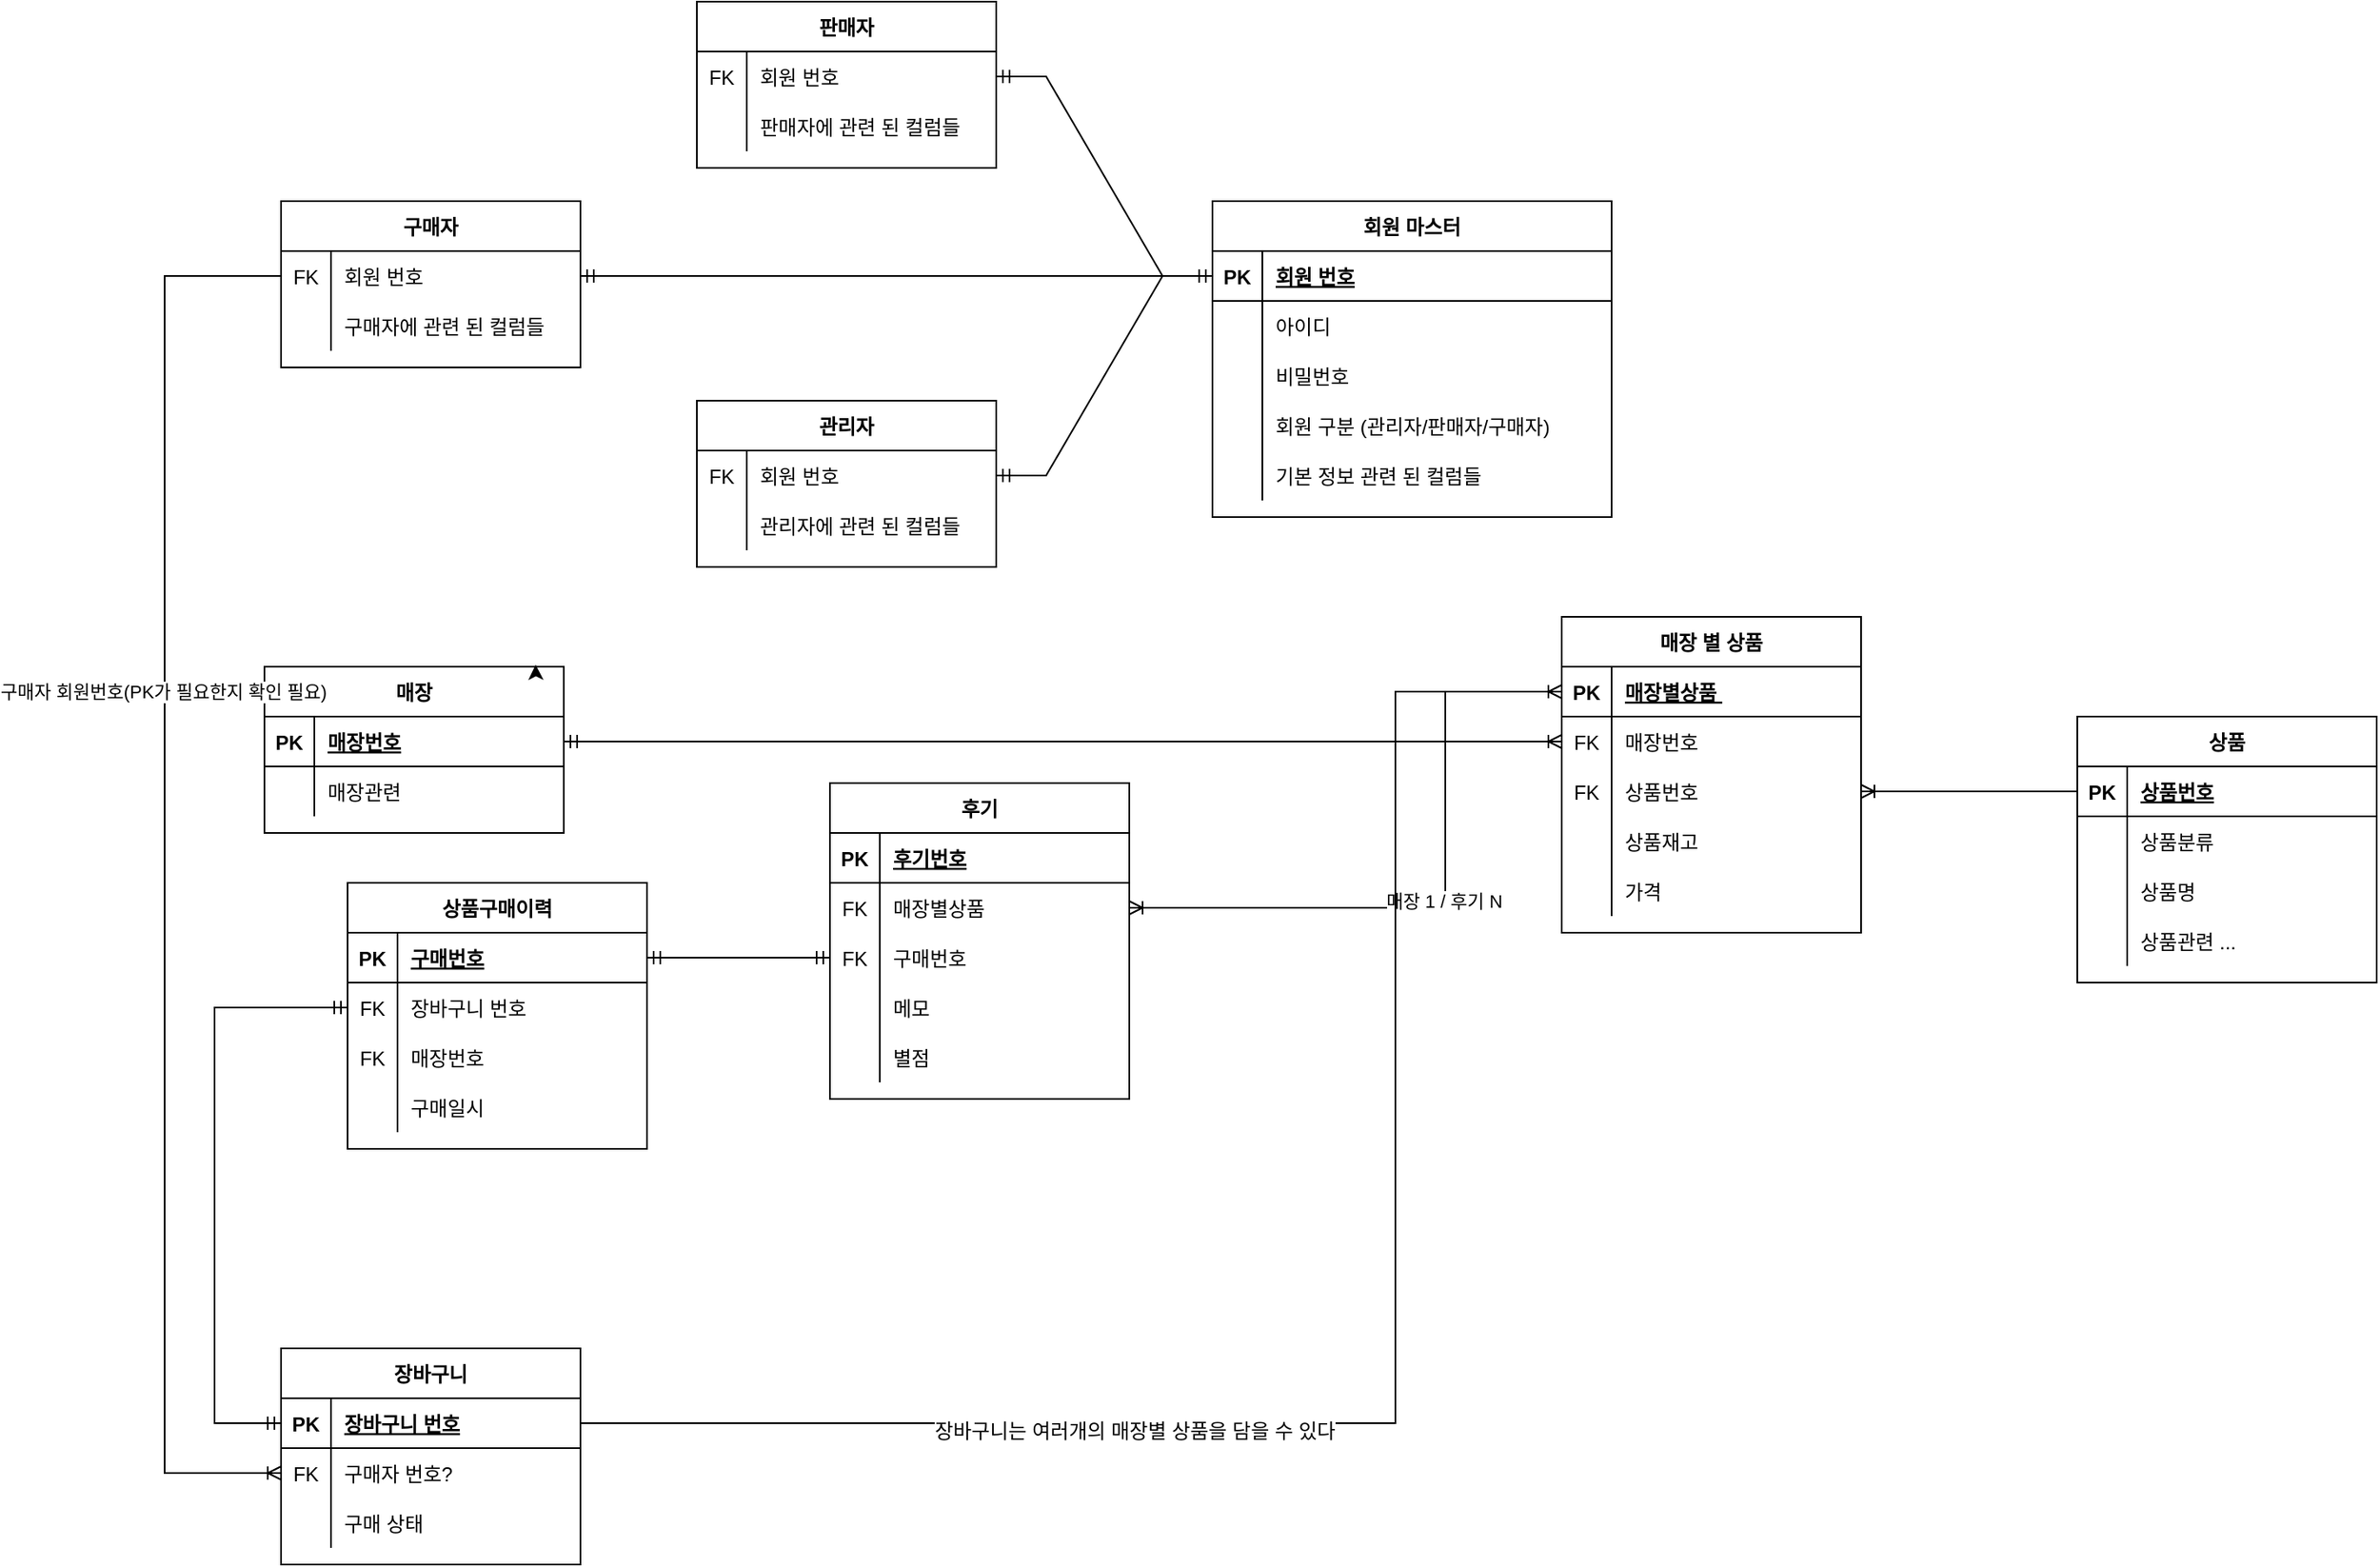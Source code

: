 <mxfile version="20.5.1" type="github">
  <diagram id="f6CYevA1i3HZGBNOCXUM" name="페이지-1">
    <mxGraphModel dx="1956" dy="733" grid="1" gridSize="10" guides="1" tooltips="1" connect="1" arrows="1" fold="1" page="1" pageScale="1" pageWidth="827" pageHeight="1169" math="0" shadow="0">
      <root>
        <mxCell id="0" />
        <mxCell id="1" parent="0" />
        <mxCell id="cBqNinS-7dUDooHg8ESY-13" value="회원 마스터" style="shape=table;startSize=30;container=1;collapsible=1;childLayout=tableLayout;fixedRows=1;rowLines=0;fontStyle=1;align=center;resizeLast=1;" vertex="1" parent="1">
          <mxGeometry x="370" y="440" width="240" height="190" as="geometry">
            <mxRectangle x="320" y="310" width="60" height="30" as="alternateBounds" />
          </mxGeometry>
        </mxCell>
        <mxCell id="cBqNinS-7dUDooHg8ESY-14" value="" style="shape=tableRow;horizontal=0;startSize=0;swimlaneHead=0;swimlaneBody=0;fillColor=none;collapsible=0;dropTarget=0;points=[[0,0.5],[1,0.5]];portConstraint=eastwest;top=0;left=0;right=0;bottom=1;" vertex="1" parent="cBqNinS-7dUDooHg8ESY-13">
          <mxGeometry y="30" width="240" height="30" as="geometry" />
        </mxCell>
        <mxCell id="cBqNinS-7dUDooHg8ESY-15" value="PK" style="shape=partialRectangle;connectable=0;fillColor=none;top=0;left=0;bottom=0;right=0;fontStyle=1;overflow=hidden;" vertex="1" parent="cBqNinS-7dUDooHg8ESY-14">
          <mxGeometry width="30" height="30" as="geometry">
            <mxRectangle width="30" height="30" as="alternateBounds" />
          </mxGeometry>
        </mxCell>
        <mxCell id="cBqNinS-7dUDooHg8ESY-16" value="회원 번호" style="shape=partialRectangle;connectable=0;fillColor=none;top=0;left=0;bottom=0;right=0;align=left;spacingLeft=6;fontStyle=5;overflow=hidden;" vertex="1" parent="cBqNinS-7dUDooHg8ESY-14">
          <mxGeometry x="30" width="210" height="30" as="geometry">
            <mxRectangle width="210" height="30" as="alternateBounds" />
          </mxGeometry>
        </mxCell>
        <mxCell id="cBqNinS-7dUDooHg8ESY-17" value="" style="shape=tableRow;horizontal=0;startSize=0;swimlaneHead=0;swimlaneBody=0;fillColor=none;collapsible=0;dropTarget=0;points=[[0,0.5],[1,0.5]];portConstraint=eastwest;top=0;left=0;right=0;bottom=0;" vertex="1" parent="cBqNinS-7dUDooHg8ESY-13">
          <mxGeometry y="60" width="240" height="30" as="geometry" />
        </mxCell>
        <mxCell id="cBqNinS-7dUDooHg8ESY-18" value="" style="shape=partialRectangle;connectable=0;fillColor=none;top=0;left=0;bottom=0;right=0;editable=1;overflow=hidden;" vertex="1" parent="cBqNinS-7dUDooHg8ESY-17">
          <mxGeometry width="30" height="30" as="geometry">
            <mxRectangle width="30" height="30" as="alternateBounds" />
          </mxGeometry>
        </mxCell>
        <mxCell id="cBqNinS-7dUDooHg8ESY-19" value="아이디" style="shape=partialRectangle;connectable=0;fillColor=none;top=0;left=0;bottom=0;right=0;align=left;spacingLeft=6;overflow=hidden;" vertex="1" parent="cBqNinS-7dUDooHg8ESY-17">
          <mxGeometry x="30" width="210" height="30" as="geometry">
            <mxRectangle width="210" height="30" as="alternateBounds" />
          </mxGeometry>
        </mxCell>
        <mxCell id="cBqNinS-7dUDooHg8ESY-20" value="" style="shape=tableRow;horizontal=0;startSize=0;swimlaneHead=0;swimlaneBody=0;fillColor=none;collapsible=0;dropTarget=0;points=[[0,0.5],[1,0.5]];portConstraint=eastwest;top=0;left=0;right=0;bottom=0;" vertex="1" parent="cBqNinS-7dUDooHg8ESY-13">
          <mxGeometry y="90" width="240" height="30" as="geometry" />
        </mxCell>
        <mxCell id="cBqNinS-7dUDooHg8ESY-21" value="" style="shape=partialRectangle;connectable=0;fillColor=none;top=0;left=0;bottom=0;right=0;editable=1;overflow=hidden;" vertex="1" parent="cBqNinS-7dUDooHg8ESY-20">
          <mxGeometry width="30" height="30" as="geometry">
            <mxRectangle width="30" height="30" as="alternateBounds" />
          </mxGeometry>
        </mxCell>
        <mxCell id="cBqNinS-7dUDooHg8ESY-22" value="비밀번호" style="shape=partialRectangle;connectable=0;fillColor=none;top=0;left=0;bottom=0;right=0;align=left;spacingLeft=6;overflow=hidden;" vertex="1" parent="cBqNinS-7dUDooHg8ESY-20">
          <mxGeometry x="30" width="210" height="30" as="geometry">
            <mxRectangle width="210" height="30" as="alternateBounds" />
          </mxGeometry>
        </mxCell>
        <mxCell id="cBqNinS-7dUDooHg8ESY-193" value="" style="shape=tableRow;horizontal=0;startSize=0;swimlaneHead=0;swimlaneBody=0;fillColor=none;collapsible=0;dropTarget=0;points=[[0,0.5],[1,0.5]];portConstraint=eastwest;top=0;left=0;right=0;bottom=0;strokeColor=default;" vertex="1" parent="cBqNinS-7dUDooHg8ESY-13">
          <mxGeometry y="120" width="240" height="30" as="geometry" />
        </mxCell>
        <mxCell id="cBqNinS-7dUDooHg8ESY-194" value="" style="shape=partialRectangle;connectable=0;fillColor=none;top=0;left=0;bottom=0;right=0;editable=1;overflow=hidden;strokeColor=default;" vertex="1" parent="cBqNinS-7dUDooHg8ESY-193">
          <mxGeometry width="30" height="30" as="geometry">
            <mxRectangle width="30" height="30" as="alternateBounds" />
          </mxGeometry>
        </mxCell>
        <mxCell id="cBqNinS-7dUDooHg8ESY-195" value="회원 구분 (관리자/판매자/구매자)" style="shape=partialRectangle;connectable=0;fillColor=none;top=0;left=0;bottom=0;right=0;align=left;spacingLeft=6;overflow=hidden;strokeColor=default;" vertex="1" parent="cBqNinS-7dUDooHg8ESY-193">
          <mxGeometry x="30" width="210" height="30" as="geometry">
            <mxRectangle width="210" height="30" as="alternateBounds" />
          </mxGeometry>
        </mxCell>
        <mxCell id="cBqNinS-7dUDooHg8ESY-23" value="" style="shape=tableRow;horizontal=0;startSize=0;swimlaneHead=0;swimlaneBody=0;fillColor=none;collapsible=0;dropTarget=0;points=[[0,0.5],[1,0.5]];portConstraint=eastwest;top=0;left=0;right=0;bottom=0;" vertex="1" parent="cBqNinS-7dUDooHg8ESY-13">
          <mxGeometry y="150" width="240" height="30" as="geometry" />
        </mxCell>
        <mxCell id="cBqNinS-7dUDooHg8ESY-24" value="" style="shape=partialRectangle;connectable=0;fillColor=none;top=0;left=0;bottom=0;right=0;editable=1;overflow=hidden;" vertex="1" parent="cBqNinS-7dUDooHg8ESY-23">
          <mxGeometry width="30" height="30" as="geometry">
            <mxRectangle width="30" height="30" as="alternateBounds" />
          </mxGeometry>
        </mxCell>
        <mxCell id="cBqNinS-7dUDooHg8ESY-25" value="기본 정보 관련 된 컬럼들" style="shape=partialRectangle;connectable=0;fillColor=none;top=0;left=0;bottom=0;right=0;align=left;spacingLeft=6;overflow=hidden;" vertex="1" parent="cBqNinS-7dUDooHg8ESY-23">
          <mxGeometry x="30" width="210" height="30" as="geometry">
            <mxRectangle width="210" height="30" as="alternateBounds" />
          </mxGeometry>
        </mxCell>
        <mxCell id="cBqNinS-7dUDooHg8ESY-41" value="" style="shape=partialRectangle;connectable=0;fillColor=none;top=0;left=0;bottom=0;right=0;editable=1;overflow=hidden;perimeterSpacing=0;strokeColor=default;" vertex="1" parent="1">
          <mxGeometry x="320" y="460" width="30" height="30" as="geometry">
            <mxRectangle width="30" height="30" as="alternateBounds" />
          </mxGeometry>
        </mxCell>
        <mxCell id="cBqNinS-7dUDooHg8ESY-44" value="관리자" style="shape=table;startSize=30;container=1;collapsible=1;childLayout=tableLayout;fixedRows=1;rowLines=0;fontStyle=1;align=center;resizeLast=1;" vertex="1" parent="1">
          <mxGeometry x="60" y="560" width="180" height="100" as="geometry">
            <mxRectangle x="320" y="310" width="60" height="30" as="alternateBounds" />
          </mxGeometry>
        </mxCell>
        <mxCell id="cBqNinS-7dUDooHg8ESY-71" value="" style="shape=tableRow;horizontal=0;startSize=0;swimlaneHead=0;swimlaneBody=0;fillColor=none;collapsible=0;dropTarget=0;points=[[0,0.5],[1,0.5]];portConstraint=eastwest;top=0;left=0;right=0;bottom=0;strokeColor=default;" vertex="1" parent="cBqNinS-7dUDooHg8ESY-44">
          <mxGeometry y="30" width="180" height="30" as="geometry" />
        </mxCell>
        <mxCell id="cBqNinS-7dUDooHg8ESY-72" value="FK" style="shape=partialRectangle;connectable=0;fillColor=none;top=0;left=0;bottom=0;right=0;fontStyle=0;overflow=hidden;strokeColor=default;" vertex="1" parent="cBqNinS-7dUDooHg8ESY-71">
          <mxGeometry width="30" height="30" as="geometry">
            <mxRectangle width="30" height="30" as="alternateBounds" />
          </mxGeometry>
        </mxCell>
        <mxCell id="cBqNinS-7dUDooHg8ESY-73" value="회원 번호" style="shape=partialRectangle;connectable=0;fillColor=none;top=0;left=0;bottom=0;right=0;align=left;spacingLeft=6;fontStyle=0;overflow=hidden;strokeColor=default;" vertex="1" parent="cBqNinS-7dUDooHg8ESY-71">
          <mxGeometry x="30" width="150" height="30" as="geometry">
            <mxRectangle width="150" height="30" as="alternateBounds" />
          </mxGeometry>
        </mxCell>
        <mxCell id="cBqNinS-7dUDooHg8ESY-48" value="" style="shape=tableRow;horizontal=0;startSize=0;swimlaneHead=0;swimlaneBody=0;fillColor=none;collapsible=0;dropTarget=0;points=[[0,0.5],[1,0.5]];portConstraint=eastwest;top=0;left=0;right=0;bottom=0;" vertex="1" parent="cBqNinS-7dUDooHg8ESY-44">
          <mxGeometry y="60" width="180" height="30" as="geometry" />
        </mxCell>
        <mxCell id="cBqNinS-7dUDooHg8ESY-49" value="" style="shape=partialRectangle;connectable=0;fillColor=none;top=0;left=0;bottom=0;right=0;editable=1;overflow=hidden;" vertex="1" parent="cBqNinS-7dUDooHg8ESY-48">
          <mxGeometry width="30" height="30" as="geometry">
            <mxRectangle width="30" height="30" as="alternateBounds" />
          </mxGeometry>
        </mxCell>
        <mxCell id="cBqNinS-7dUDooHg8ESY-50" value="관리자에 관련 된 컬럼들" style="shape=partialRectangle;connectable=0;fillColor=none;top=0;left=0;bottom=0;right=0;align=left;spacingLeft=6;overflow=hidden;" vertex="1" parent="cBqNinS-7dUDooHg8ESY-48">
          <mxGeometry x="30" width="150" height="30" as="geometry">
            <mxRectangle width="150" height="30" as="alternateBounds" />
          </mxGeometry>
        </mxCell>
        <mxCell id="cBqNinS-7dUDooHg8ESY-76" value="판매자" style="shape=table;startSize=30;container=1;collapsible=1;childLayout=tableLayout;fixedRows=1;rowLines=0;fontStyle=1;align=center;resizeLast=1;" vertex="1" parent="1">
          <mxGeometry x="60" y="320" width="180" height="100" as="geometry">
            <mxRectangle x="320" y="310" width="60" height="30" as="alternateBounds" />
          </mxGeometry>
        </mxCell>
        <mxCell id="cBqNinS-7dUDooHg8ESY-80" value="" style="shape=tableRow;horizontal=0;startSize=0;swimlaneHead=0;swimlaneBody=0;fillColor=none;collapsible=0;dropTarget=0;points=[[0,0.5],[1,0.5]];portConstraint=eastwest;top=0;left=0;right=0;bottom=0;strokeColor=default;" vertex="1" parent="cBqNinS-7dUDooHg8ESY-76">
          <mxGeometry y="30" width="180" height="30" as="geometry" />
        </mxCell>
        <mxCell id="cBqNinS-7dUDooHg8ESY-81" value="FK" style="shape=partialRectangle;connectable=0;fillColor=none;top=0;left=0;bottom=0;right=0;fontStyle=0;overflow=hidden;strokeColor=default;" vertex="1" parent="cBqNinS-7dUDooHg8ESY-80">
          <mxGeometry width="30" height="30" as="geometry">
            <mxRectangle width="30" height="30" as="alternateBounds" />
          </mxGeometry>
        </mxCell>
        <mxCell id="cBqNinS-7dUDooHg8ESY-82" value="회원 번호" style="shape=partialRectangle;connectable=0;fillColor=none;top=0;left=0;bottom=0;right=0;align=left;spacingLeft=6;fontStyle=0;overflow=hidden;strokeColor=default;" vertex="1" parent="cBqNinS-7dUDooHg8ESY-80">
          <mxGeometry x="30" width="150" height="30" as="geometry">
            <mxRectangle width="150" height="30" as="alternateBounds" />
          </mxGeometry>
        </mxCell>
        <mxCell id="cBqNinS-7dUDooHg8ESY-83" value="" style="shape=tableRow;horizontal=0;startSize=0;swimlaneHead=0;swimlaneBody=0;fillColor=none;collapsible=0;dropTarget=0;points=[[0,0.5],[1,0.5]];portConstraint=eastwest;top=0;left=0;right=0;bottom=0;" vertex="1" parent="cBqNinS-7dUDooHg8ESY-76">
          <mxGeometry y="60" width="180" height="30" as="geometry" />
        </mxCell>
        <mxCell id="cBqNinS-7dUDooHg8ESY-84" value="" style="shape=partialRectangle;connectable=0;fillColor=none;top=0;left=0;bottom=0;right=0;editable=1;overflow=hidden;" vertex="1" parent="cBqNinS-7dUDooHg8ESY-83">
          <mxGeometry width="30" height="30" as="geometry">
            <mxRectangle width="30" height="30" as="alternateBounds" />
          </mxGeometry>
        </mxCell>
        <mxCell id="cBqNinS-7dUDooHg8ESY-85" value="판매자에 관련 된 컬럼들" style="shape=partialRectangle;connectable=0;fillColor=none;top=0;left=0;bottom=0;right=0;align=left;spacingLeft=6;overflow=hidden;" vertex="1" parent="cBqNinS-7dUDooHg8ESY-83">
          <mxGeometry x="30" width="150" height="30" as="geometry">
            <mxRectangle width="150" height="30" as="alternateBounds" />
          </mxGeometry>
        </mxCell>
        <mxCell id="cBqNinS-7dUDooHg8ESY-87" value="매장" style="shape=table;startSize=30;container=1;collapsible=1;childLayout=tableLayout;fixedRows=1;rowLines=0;fontStyle=1;align=center;resizeLast=1;strokeColor=default;" vertex="1" parent="1">
          <mxGeometry x="-200" y="720" width="180" height="100" as="geometry" />
        </mxCell>
        <mxCell id="cBqNinS-7dUDooHg8ESY-88" value="" style="shape=tableRow;horizontal=0;startSize=0;swimlaneHead=0;swimlaneBody=0;fillColor=none;collapsible=0;dropTarget=0;points=[[0,0.5],[1,0.5]];portConstraint=eastwest;top=0;left=0;right=0;bottom=1;strokeColor=default;" vertex="1" parent="cBqNinS-7dUDooHg8ESY-87">
          <mxGeometry y="30" width="180" height="30" as="geometry" />
        </mxCell>
        <mxCell id="cBqNinS-7dUDooHg8ESY-89" value="PK" style="shape=partialRectangle;connectable=0;fillColor=none;top=0;left=0;bottom=0;right=0;fontStyle=1;overflow=hidden;strokeColor=default;" vertex="1" parent="cBqNinS-7dUDooHg8ESY-88">
          <mxGeometry width="30" height="30" as="geometry">
            <mxRectangle width="30" height="30" as="alternateBounds" />
          </mxGeometry>
        </mxCell>
        <mxCell id="cBqNinS-7dUDooHg8ESY-90" value="매장번호" style="shape=partialRectangle;connectable=0;fillColor=none;top=0;left=0;bottom=0;right=0;align=left;spacingLeft=6;fontStyle=5;overflow=hidden;strokeColor=default;" vertex="1" parent="cBqNinS-7dUDooHg8ESY-88">
          <mxGeometry x="30" width="150" height="30" as="geometry">
            <mxRectangle width="150" height="30" as="alternateBounds" />
          </mxGeometry>
        </mxCell>
        <mxCell id="cBqNinS-7dUDooHg8ESY-91" value="" style="shape=tableRow;horizontal=0;startSize=0;swimlaneHead=0;swimlaneBody=0;fillColor=none;collapsible=0;dropTarget=0;points=[[0,0.5],[1,0.5]];portConstraint=eastwest;top=0;left=0;right=0;bottom=0;strokeColor=default;" vertex="1" parent="cBqNinS-7dUDooHg8ESY-87">
          <mxGeometry y="60" width="180" height="30" as="geometry" />
        </mxCell>
        <mxCell id="cBqNinS-7dUDooHg8ESY-92" value="" style="shape=partialRectangle;connectable=0;fillColor=none;top=0;left=0;bottom=0;right=0;editable=1;overflow=hidden;strokeColor=default;" vertex="1" parent="cBqNinS-7dUDooHg8ESY-91">
          <mxGeometry width="30" height="30" as="geometry">
            <mxRectangle width="30" height="30" as="alternateBounds" />
          </mxGeometry>
        </mxCell>
        <mxCell id="cBqNinS-7dUDooHg8ESY-93" value="매장관련 " style="shape=partialRectangle;connectable=0;fillColor=none;top=0;left=0;bottom=0;right=0;align=left;spacingLeft=6;overflow=hidden;strokeColor=default;" vertex="1" parent="cBqNinS-7dUDooHg8ESY-91">
          <mxGeometry x="30" width="150" height="30" as="geometry">
            <mxRectangle width="150" height="30" as="alternateBounds" />
          </mxGeometry>
        </mxCell>
        <mxCell id="cBqNinS-7dUDooHg8ESY-100" style="edgeStyle=orthogonalEdgeStyle;rounded=0;orthogonalLoop=1;jettySize=auto;html=1;exitX=0.75;exitY=0;exitDx=0;exitDy=0;entryX=0.906;entryY=-0.012;entryDx=0;entryDy=0;entryPerimeter=0;" edge="1" parent="1" source="cBqNinS-7dUDooHg8ESY-87" target="cBqNinS-7dUDooHg8ESY-87">
          <mxGeometry relative="1" as="geometry" />
        </mxCell>
        <mxCell id="cBqNinS-7dUDooHg8ESY-101" value="상품" style="shape=table;startSize=30;container=1;collapsible=1;childLayout=tableLayout;fixedRows=1;rowLines=0;fontStyle=1;align=center;resizeLast=1;strokeColor=default;" vertex="1" parent="1">
          <mxGeometry x="890" y="750" width="180" height="160" as="geometry" />
        </mxCell>
        <mxCell id="cBqNinS-7dUDooHg8ESY-102" value="" style="shape=tableRow;horizontal=0;startSize=0;swimlaneHead=0;swimlaneBody=0;fillColor=none;collapsible=0;dropTarget=0;points=[[0,0.5],[1,0.5]];portConstraint=eastwest;top=0;left=0;right=0;bottom=1;strokeColor=default;" vertex="1" parent="cBqNinS-7dUDooHg8ESY-101">
          <mxGeometry y="30" width="180" height="30" as="geometry" />
        </mxCell>
        <mxCell id="cBqNinS-7dUDooHg8ESY-103" value="PK" style="shape=partialRectangle;connectable=0;fillColor=none;top=0;left=0;bottom=0;right=0;fontStyle=1;overflow=hidden;strokeColor=default;" vertex="1" parent="cBqNinS-7dUDooHg8ESY-102">
          <mxGeometry width="30" height="30" as="geometry">
            <mxRectangle width="30" height="30" as="alternateBounds" />
          </mxGeometry>
        </mxCell>
        <mxCell id="cBqNinS-7dUDooHg8ESY-104" value="상품번호" style="shape=partialRectangle;connectable=0;fillColor=none;top=0;left=0;bottom=0;right=0;align=left;spacingLeft=6;fontStyle=5;overflow=hidden;strokeColor=default;" vertex="1" parent="cBqNinS-7dUDooHg8ESY-102">
          <mxGeometry x="30" width="150" height="30" as="geometry">
            <mxRectangle width="150" height="30" as="alternateBounds" />
          </mxGeometry>
        </mxCell>
        <mxCell id="cBqNinS-7dUDooHg8ESY-105" value="" style="shape=tableRow;horizontal=0;startSize=0;swimlaneHead=0;swimlaneBody=0;fillColor=none;collapsible=0;dropTarget=0;points=[[0,0.5],[1,0.5]];portConstraint=eastwest;top=0;left=0;right=0;bottom=0;strokeColor=default;" vertex="1" parent="cBqNinS-7dUDooHg8ESY-101">
          <mxGeometry y="60" width="180" height="30" as="geometry" />
        </mxCell>
        <mxCell id="cBqNinS-7dUDooHg8ESY-106" value="" style="shape=partialRectangle;connectable=0;fillColor=none;top=0;left=0;bottom=0;right=0;editable=1;overflow=hidden;strokeColor=default;" vertex="1" parent="cBqNinS-7dUDooHg8ESY-105">
          <mxGeometry width="30" height="30" as="geometry">
            <mxRectangle width="30" height="30" as="alternateBounds" />
          </mxGeometry>
        </mxCell>
        <mxCell id="cBqNinS-7dUDooHg8ESY-107" value="상품분류" style="shape=partialRectangle;connectable=0;fillColor=none;top=0;left=0;bottom=0;right=0;align=left;spacingLeft=6;overflow=hidden;strokeColor=default;" vertex="1" parent="cBqNinS-7dUDooHg8ESY-105">
          <mxGeometry x="30" width="150" height="30" as="geometry">
            <mxRectangle width="150" height="30" as="alternateBounds" />
          </mxGeometry>
        </mxCell>
        <mxCell id="cBqNinS-7dUDooHg8ESY-108" value="" style="shape=tableRow;horizontal=0;startSize=0;swimlaneHead=0;swimlaneBody=0;fillColor=none;collapsible=0;dropTarget=0;points=[[0,0.5],[1,0.5]];portConstraint=eastwest;top=0;left=0;right=0;bottom=0;strokeColor=default;" vertex="1" parent="cBqNinS-7dUDooHg8ESY-101">
          <mxGeometry y="90" width="180" height="30" as="geometry" />
        </mxCell>
        <mxCell id="cBqNinS-7dUDooHg8ESY-109" value="" style="shape=partialRectangle;connectable=0;fillColor=none;top=0;left=0;bottom=0;right=0;editable=1;overflow=hidden;strokeColor=default;" vertex="1" parent="cBqNinS-7dUDooHg8ESY-108">
          <mxGeometry width="30" height="30" as="geometry">
            <mxRectangle width="30" height="30" as="alternateBounds" />
          </mxGeometry>
        </mxCell>
        <mxCell id="cBqNinS-7dUDooHg8ESY-110" value="상품명" style="shape=partialRectangle;connectable=0;fillColor=none;top=0;left=0;bottom=0;right=0;align=left;spacingLeft=6;overflow=hidden;strokeColor=default;" vertex="1" parent="cBqNinS-7dUDooHg8ESY-108">
          <mxGeometry x="30" width="150" height="30" as="geometry">
            <mxRectangle width="150" height="30" as="alternateBounds" />
          </mxGeometry>
        </mxCell>
        <mxCell id="cBqNinS-7dUDooHg8ESY-111" value="" style="shape=tableRow;horizontal=0;startSize=0;swimlaneHead=0;swimlaneBody=0;fillColor=none;collapsible=0;dropTarget=0;points=[[0,0.5],[1,0.5]];portConstraint=eastwest;top=0;left=0;right=0;bottom=0;strokeColor=default;" vertex="1" parent="cBqNinS-7dUDooHg8ESY-101">
          <mxGeometry y="120" width="180" height="30" as="geometry" />
        </mxCell>
        <mxCell id="cBqNinS-7dUDooHg8ESY-112" value="" style="shape=partialRectangle;connectable=0;fillColor=none;top=0;left=0;bottom=0;right=0;editable=1;overflow=hidden;strokeColor=default;" vertex="1" parent="cBqNinS-7dUDooHg8ESY-111">
          <mxGeometry width="30" height="30" as="geometry">
            <mxRectangle width="30" height="30" as="alternateBounds" />
          </mxGeometry>
        </mxCell>
        <mxCell id="cBqNinS-7dUDooHg8ESY-113" value="상품관련 ..." style="shape=partialRectangle;connectable=0;fillColor=none;top=0;left=0;bottom=0;right=0;align=left;spacingLeft=6;overflow=hidden;strokeColor=default;" vertex="1" parent="cBqNinS-7dUDooHg8ESY-111">
          <mxGeometry x="30" width="150" height="30" as="geometry">
            <mxRectangle width="150" height="30" as="alternateBounds" />
          </mxGeometry>
        </mxCell>
        <mxCell id="cBqNinS-7dUDooHg8ESY-114" value="매장 별 상품" style="shape=table;startSize=30;container=1;collapsible=1;childLayout=tableLayout;fixedRows=1;rowLines=0;fontStyle=1;align=center;resizeLast=1;strokeColor=default;" vertex="1" parent="1">
          <mxGeometry x="580" y="690" width="180" height="190" as="geometry" />
        </mxCell>
        <mxCell id="cBqNinS-7dUDooHg8ESY-230" value="" style="shape=tableRow;horizontal=0;startSize=0;swimlaneHead=0;swimlaneBody=0;fillColor=none;collapsible=0;dropTarget=0;points=[[0,0.5],[1,0.5]];portConstraint=eastwest;top=0;left=0;right=0;bottom=1;strokeColor=default;" vertex="1" parent="cBqNinS-7dUDooHg8ESY-114">
          <mxGeometry y="30" width="180" height="30" as="geometry" />
        </mxCell>
        <mxCell id="cBqNinS-7dUDooHg8ESY-231" value="PK" style="shape=partialRectangle;connectable=0;fillColor=none;top=0;left=0;bottom=0;right=0;fontStyle=1;overflow=hidden;strokeColor=default;" vertex="1" parent="cBqNinS-7dUDooHg8ESY-230">
          <mxGeometry width="30" height="30" as="geometry">
            <mxRectangle width="30" height="30" as="alternateBounds" />
          </mxGeometry>
        </mxCell>
        <mxCell id="cBqNinS-7dUDooHg8ESY-232" value="매장별상품 " style="shape=partialRectangle;connectable=0;fillColor=none;top=0;left=0;bottom=0;right=0;align=left;spacingLeft=6;fontStyle=5;overflow=hidden;strokeColor=default;" vertex="1" parent="cBqNinS-7dUDooHg8ESY-230">
          <mxGeometry x="30" width="150" height="30" as="geometry">
            <mxRectangle width="150" height="30" as="alternateBounds" />
          </mxGeometry>
        </mxCell>
        <mxCell id="cBqNinS-7dUDooHg8ESY-128" value="" style="shape=tableRow;horizontal=0;startSize=0;swimlaneHead=0;swimlaneBody=0;fillColor=none;collapsible=0;dropTarget=0;points=[[0,0.5],[1,0.5]];portConstraint=eastwest;top=0;left=0;right=0;bottom=0;strokeColor=default;" vertex="1" parent="cBqNinS-7dUDooHg8ESY-114">
          <mxGeometry y="60" width="180" height="30" as="geometry" />
        </mxCell>
        <mxCell id="cBqNinS-7dUDooHg8ESY-129" value="FK" style="shape=partialRectangle;connectable=0;fillColor=none;top=0;left=0;bottom=0;right=0;fontStyle=0;overflow=hidden;strokeColor=default;" vertex="1" parent="cBqNinS-7dUDooHg8ESY-128">
          <mxGeometry width="30" height="30" as="geometry">
            <mxRectangle width="30" height="30" as="alternateBounds" />
          </mxGeometry>
        </mxCell>
        <mxCell id="cBqNinS-7dUDooHg8ESY-130" value="매장번호" style="shape=partialRectangle;connectable=0;fillColor=none;top=0;left=0;bottom=0;right=0;align=left;spacingLeft=6;fontStyle=0;overflow=hidden;strokeColor=default;" vertex="1" parent="cBqNinS-7dUDooHg8ESY-128">
          <mxGeometry x="30" width="150" height="30" as="geometry">
            <mxRectangle width="150" height="30" as="alternateBounds" />
          </mxGeometry>
        </mxCell>
        <mxCell id="cBqNinS-7dUDooHg8ESY-131" value="" style="shape=tableRow;horizontal=0;startSize=0;swimlaneHead=0;swimlaneBody=0;fillColor=none;collapsible=0;dropTarget=0;points=[[0,0.5],[1,0.5]];portConstraint=eastwest;top=0;left=0;right=0;bottom=0;strokeColor=default;" vertex="1" parent="cBqNinS-7dUDooHg8ESY-114">
          <mxGeometry y="90" width="180" height="30" as="geometry" />
        </mxCell>
        <mxCell id="cBqNinS-7dUDooHg8ESY-132" value="FK" style="shape=partialRectangle;connectable=0;fillColor=none;top=0;left=0;bottom=0;right=0;fontStyle=0;overflow=hidden;strokeColor=default;" vertex="1" parent="cBqNinS-7dUDooHg8ESY-131">
          <mxGeometry width="30" height="30" as="geometry">
            <mxRectangle width="30" height="30" as="alternateBounds" />
          </mxGeometry>
        </mxCell>
        <mxCell id="cBqNinS-7dUDooHg8ESY-133" value="상품번호" style="shape=partialRectangle;connectable=0;fillColor=none;top=0;left=0;bottom=0;right=0;align=left;spacingLeft=6;fontStyle=0;overflow=hidden;strokeColor=default;" vertex="1" parent="cBqNinS-7dUDooHg8ESY-131">
          <mxGeometry x="30" width="150" height="30" as="geometry">
            <mxRectangle width="150" height="30" as="alternateBounds" />
          </mxGeometry>
        </mxCell>
        <mxCell id="cBqNinS-7dUDooHg8ESY-118" value="" style="shape=tableRow;horizontal=0;startSize=0;swimlaneHead=0;swimlaneBody=0;fillColor=none;collapsible=0;dropTarget=0;points=[[0,0.5],[1,0.5]];portConstraint=eastwest;top=0;left=0;right=0;bottom=0;strokeColor=default;" vertex="1" parent="cBqNinS-7dUDooHg8ESY-114">
          <mxGeometry y="120" width="180" height="30" as="geometry" />
        </mxCell>
        <mxCell id="cBqNinS-7dUDooHg8ESY-119" value="" style="shape=partialRectangle;connectable=0;fillColor=none;top=0;left=0;bottom=0;right=0;editable=1;overflow=hidden;strokeColor=default;" vertex="1" parent="cBqNinS-7dUDooHg8ESY-118">
          <mxGeometry width="30" height="30" as="geometry">
            <mxRectangle width="30" height="30" as="alternateBounds" />
          </mxGeometry>
        </mxCell>
        <mxCell id="cBqNinS-7dUDooHg8ESY-120" value="상품재고" style="shape=partialRectangle;connectable=0;fillColor=none;top=0;left=0;bottom=0;right=0;align=left;spacingLeft=6;overflow=hidden;strokeColor=default;" vertex="1" parent="cBqNinS-7dUDooHg8ESY-118">
          <mxGeometry x="30" width="150" height="30" as="geometry">
            <mxRectangle width="150" height="30" as="alternateBounds" />
          </mxGeometry>
        </mxCell>
        <mxCell id="cBqNinS-7dUDooHg8ESY-121" value="" style="shape=tableRow;horizontal=0;startSize=0;swimlaneHead=0;swimlaneBody=0;fillColor=none;collapsible=0;dropTarget=0;points=[[0,0.5],[1,0.5]];portConstraint=eastwest;top=0;left=0;right=0;bottom=0;strokeColor=default;" vertex="1" parent="cBqNinS-7dUDooHg8ESY-114">
          <mxGeometry y="150" width="180" height="30" as="geometry" />
        </mxCell>
        <mxCell id="cBqNinS-7dUDooHg8ESY-122" value="" style="shape=partialRectangle;connectable=0;fillColor=none;top=0;left=0;bottom=0;right=0;editable=1;overflow=hidden;strokeColor=default;" vertex="1" parent="cBqNinS-7dUDooHg8ESY-121">
          <mxGeometry width="30" height="30" as="geometry">
            <mxRectangle width="30" height="30" as="alternateBounds" />
          </mxGeometry>
        </mxCell>
        <mxCell id="cBqNinS-7dUDooHg8ESY-123" value="가격" style="shape=partialRectangle;connectable=0;fillColor=none;top=0;left=0;bottom=0;right=0;align=left;spacingLeft=6;overflow=hidden;strokeColor=default;" vertex="1" parent="cBqNinS-7dUDooHg8ESY-121">
          <mxGeometry x="30" width="150" height="30" as="geometry">
            <mxRectangle width="150" height="30" as="alternateBounds" />
          </mxGeometry>
        </mxCell>
        <mxCell id="cBqNinS-7dUDooHg8ESY-137" value="상품구매이력" style="shape=table;startSize=30;container=1;collapsible=1;childLayout=tableLayout;fixedRows=1;rowLines=0;fontStyle=1;align=center;resizeLast=1;" vertex="1" parent="1">
          <mxGeometry x="-150" y="850" width="180" height="160" as="geometry">
            <mxRectangle x="320" y="310" width="60" height="30" as="alternateBounds" />
          </mxGeometry>
        </mxCell>
        <mxCell id="cBqNinS-7dUDooHg8ESY-138" value="" style="shape=tableRow;horizontal=0;startSize=0;swimlaneHead=0;swimlaneBody=0;fillColor=none;collapsible=0;dropTarget=0;points=[[0,0.5],[1,0.5]];portConstraint=eastwest;top=0;left=0;right=0;bottom=1;" vertex="1" parent="cBqNinS-7dUDooHg8ESY-137">
          <mxGeometry y="30" width="180" height="30" as="geometry" />
        </mxCell>
        <mxCell id="cBqNinS-7dUDooHg8ESY-139" value="PK" style="shape=partialRectangle;connectable=0;fillColor=none;top=0;left=0;bottom=0;right=0;fontStyle=1;overflow=hidden;" vertex="1" parent="cBqNinS-7dUDooHg8ESY-138">
          <mxGeometry width="30" height="30" as="geometry">
            <mxRectangle width="30" height="30" as="alternateBounds" />
          </mxGeometry>
        </mxCell>
        <mxCell id="cBqNinS-7dUDooHg8ESY-140" value="구매번호" style="shape=partialRectangle;connectable=0;fillColor=none;top=0;left=0;bottom=0;right=0;align=left;spacingLeft=6;fontStyle=5;overflow=hidden;" vertex="1" parent="cBqNinS-7dUDooHg8ESY-138">
          <mxGeometry x="30" width="150" height="30" as="geometry">
            <mxRectangle width="150" height="30" as="alternateBounds" />
          </mxGeometry>
        </mxCell>
        <mxCell id="cBqNinS-7dUDooHg8ESY-300" value="" style="shape=tableRow;horizontal=0;startSize=0;swimlaneHead=0;swimlaneBody=0;fillColor=none;collapsible=0;dropTarget=0;points=[[0,0.5],[1,0.5]];portConstraint=eastwest;top=0;left=0;right=0;bottom=0;strokeColor=default;" vertex="1" parent="cBqNinS-7dUDooHg8ESY-137">
          <mxGeometry y="60" width="180" height="30" as="geometry" />
        </mxCell>
        <mxCell id="cBqNinS-7dUDooHg8ESY-301" value="FK" style="shape=partialRectangle;connectable=0;fillColor=none;top=0;left=0;bottom=0;right=0;fontStyle=0;overflow=hidden;strokeColor=default;" vertex="1" parent="cBqNinS-7dUDooHg8ESY-300">
          <mxGeometry width="30" height="30" as="geometry">
            <mxRectangle width="30" height="30" as="alternateBounds" />
          </mxGeometry>
        </mxCell>
        <mxCell id="cBqNinS-7dUDooHg8ESY-302" value="장바구니 번호" style="shape=partialRectangle;connectable=0;fillColor=none;top=0;left=0;bottom=0;right=0;align=left;spacingLeft=6;fontStyle=0;overflow=hidden;strokeColor=default;" vertex="1" parent="cBqNinS-7dUDooHg8ESY-300">
          <mxGeometry x="30" width="150" height="30" as="geometry">
            <mxRectangle width="150" height="30" as="alternateBounds" />
          </mxGeometry>
        </mxCell>
        <mxCell id="cBqNinS-7dUDooHg8ESY-151" value="" style="shape=tableRow;horizontal=0;startSize=0;swimlaneHead=0;swimlaneBody=0;fillColor=none;collapsible=0;dropTarget=0;points=[[0,0.5],[1,0.5]];portConstraint=eastwest;top=0;left=0;right=0;bottom=0;strokeColor=default;" vertex="1" parent="cBqNinS-7dUDooHg8ESY-137">
          <mxGeometry y="90" width="180" height="30" as="geometry" />
        </mxCell>
        <mxCell id="cBqNinS-7dUDooHg8ESY-152" value="FK" style="shape=partialRectangle;connectable=0;fillColor=none;top=0;left=0;bottom=0;right=0;fontStyle=0;overflow=hidden;strokeColor=default;" vertex="1" parent="cBqNinS-7dUDooHg8ESY-151">
          <mxGeometry width="30" height="30" as="geometry">
            <mxRectangle width="30" height="30" as="alternateBounds" />
          </mxGeometry>
        </mxCell>
        <mxCell id="cBqNinS-7dUDooHg8ESY-153" value="매장번호" style="shape=partialRectangle;connectable=0;fillColor=none;top=0;left=0;bottom=0;right=0;align=left;spacingLeft=6;fontStyle=0;overflow=hidden;strokeColor=default;" vertex="1" parent="cBqNinS-7dUDooHg8ESY-151">
          <mxGeometry x="30" width="150" height="30" as="geometry">
            <mxRectangle width="150" height="30" as="alternateBounds" />
          </mxGeometry>
        </mxCell>
        <mxCell id="cBqNinS-7dUDooHg8ESY-249" value="" style="shape=tableRow;horizontal=0;startSize=0;swimlaneHead=0;swimlaneBody=0;fillColor=none;collapsible=0;dropTarget=0;points=[[0,0.5],[1,0.5]];portConstraint=eastwest;top=0;left=0;right=0;bottom=0;strokeColor=default;" vertex="1" parent="cBqNinS-7dUDooHg8ESY-137">
          <mxGeometry y="120" width="180" height="30" as="geometry" />
        </mxCell>
        <mxCell id="cBqNinS-7dUDooHg8ESY-250" value="" style="shape=partialRectangle;connectable=0;fillColor=none;top=0;left=0;bottom=0;right=0;editable=1;overflow=hidden;strokeColor=default;" vertex="1" parent="cBqNinS-7dUDooHg8ESY-249">
          <mxGeometry width="30" height="30" as="geometry">
            <mxRectangle width="30" height="30" as="alternateBounds" />
          </mxGeometry>
        </mxCell>
        <mxCell id="cBqNinS-7dUDooHg8ESY-251" value="구매일시" style="shape=partialRectangle;connectable=0;fillColor=none;top=0;left=0;bottom=0;right=0;align=left;spacingLeft=6;overflow=hidden;strokeColor=default;" vertex="1" parent="cBqNinS-7dUDooHg8ESY-249">
          <mxGeometry x="30" width="150" height="30" as="geometry">
            <mxRectangle width="150" height="30" as="alternateBounds" />
          </mxGeometry>
        </mxCell>
        <mxCell id="cBqNinS-7dUDooHg8ESY-168" value="구매자" style="shape=table;startSize=30;container=1;collapsible=1;childLayout=tableLayout;fixedRows=1;rowLines=0;fontStyle=1;align=center;resizeLast=1;" vertex="1" parent="1">
          <mxGeometry x="-190" y="440" width="180" height="100" as="geometry">
            <mxRectangle x="320" y="310" width="60" height="30" as="alternateBounds" />
          </mxGeometry>
        </mxCell>
        <mxCell id="cBqNinS-7dUDooHg8ESY-169" value="" style="shape=tableRow;horizontal=0;startSize=0;swimlaneHead=0;swimlaneBody=0;fillColor=none;collapsible=0;dropTarget=0;points=[[0,0.5],[1,0.5]];portConstraint=eastwest;top=0;left=0;right=0;bottom=0;strokeColor=default;" vertex="1" parent="cBqNinS-7dUDooHg8ESY-168">
          <mxGeometry y="30" width="180" height="30" as="geometry" />
        </mxCell>
        <mxCell id="cBqNinS-7dUDooHg8ESY-170" value="FK" style="shape=partialRectangle;connectable=0;fillColor=none;top=0;left=0;bottom=0;right=0;fontStyle=0;overflow=hidden;strokeColor=default;" vertex="1" parent="cBqNinS-7dUDooHg8ESY-169">
          <mxGeometry width="30" height="30" as="geometry">
            <mxRectangle width="30" height="30" as="alternateBounds" />
          </mxGeometry>
        </mxCell>
        <mxCell id="cBqNinS-7dUDooHg8ESY-171" value="회원 번호" style="shape=partialRectangle;connectable=0;fillColor=none;top=0;left=0;bottom=0;right=0;align=left;spacingLeft=6;fontStyle=0;overflow=hidden;strokeColor=default;" vertex="1" parent="cBqNinS-7dUDooHg8ESY-169">
          <mxGeometry x="30" width="150" height="30" as="geometry">
            <mxRectangle width="150" height="30" as="alternateBounds" />
          </mxGeometry>
        </mxCell>
        <mxCell id="cBqNinS-7dUDooHg8ESY-172" value="" style="shape=tableRow;horizontal=0;startSize=0;swimlaneHead=0;swimlaneBody=0;fillColor=none;collapsible=0;dropTarget=0;points=[[0,0.5],[1,0.5]];portConstraint=eastwest;top=0;left=0;right=0;bottom=0;" vertex="1" parent="cBqNinS-7dUDooHg8ESY-168">
          <mxGeometry y="60" width="180" height="30" as="geometry" />
        </mxCell>
        <mxCell id="cBqNinS-7dUDooHg8ESY-173" value="" style="shape=partialRectangle;connectable=0;fillColor=none;top=0;left=0;bottom=0;right=0;editable=1;overflow=hidden;" vertex="1" parent="cBqNinS-7dUDooHg8ESY-172">
          <mxGeometry width="30" height="30" as="geometry">
            <mxRectangle width="30" height="30" as="alternateBounds" />
          </mxGeometry>
        </mxCell>
        <mxCell id="cBqNinS-7dUDooHg8ESY-174" value="구매자에 관련 된 컬럼들" style="shape=partialRectangle;connectable=0;fillColor=none;top=0;left=0;bottom=0;right=0;align=left;spacingLeft=6;overflow=hidden;" vertex="1" parent="cBqNinS-7dUDooHg8ESY-172">
          <mxGeometry x="30" width="150" height="30" as="geometry">
            <mxRectangle width="150" height="30" as="alternateBounds" />
          </mxGeometry>
        </mxCell>
        <mxCell id="cBqNinS-7dUDooHg8ESY-215" value="" style="edgeStyle=entityRelationEdgeStyle;fontSize=12;html=1;endArrow=ERoneToMany;startArrow=ERmandOne;rounded=0;entryX=0;entryY=0.5;entryDx=0;entryDy=0;exitX=1;exitY=0.5;exitDx=0;exitDy=0;" edge="1" parent="1" source="cBqNinS-7dUDooHg8ESY-88" target="cBqNinS-7dUDooHg8ESY-128">
          <mxGeometry width="100" height="100" relative="1" as="geometry">
            <mxPoint x="260" y="710" as="sourcePoint" />
            <mxPoint x="360" y="610" as="targetPoint" />
          </mxGeometry>
        </mxCell>
        <mxCell id="cBqNinS-7dUDooHg8ESY-216" value="" style="edgeStyle=entityRelationEdgeStyle;fontSize=12;html=1;endArrow=ERoneToMany;rounded=0;entryX=1;entryY=0.5;entryDx=0;entryDy=0;exitX=0;exitY=0.5;exitDx=0;exitDy=0;" edge="1" parent="1" source="cBqNinS-7dUDooHg8ESY-102" target="cBqNinS-7dUDooHg8ESY-131">
          <mxGeometry width="100" height="100" relative="1" as="geometry">
            <mxPoint x="410" y="620" as="sourcePoint" />
            <mxPoint x="510" y="520" as="targetPoint" />
          </mxGeometry>
        </mxCell>
        <mxCell id="cBqNinS-7dUDooHg8ESY-217" value="" style="edgeStyle=entityRelationEdgeStyle;fontSize=12;html=1;endArrow=ERmandOne;startArrow=ERmandOne;rounded=0;entryX=0;entryY=0.5;entryDx=0;entryDy=0;exitX=1;exitY=0.5;exitDx=0;exitDy=0;" edge="1" parent="1" source="cBqNinS-7dUDooHg8ESY-80" target="cBqNinS-7dUDooHg8ESY-14">
          <mxGeometry width="100" height="100" relative="1" as="geometry">
            <mxPoint x="140" y="440" as="sourcePoint" />
            <mxPoint x="240" y="340" as="targetPoint" />
          </mxGeometry>
        </mxCell>
        <mxCell id="cBqNinS-7dUDooHg8ESY-218" value="" style="edgeStyle=entityRelationEdgeStyle;fontSize=12;html=1;endArrow=ERmandOne;startArrow=ERmandOne;rounded=0;entryX=0;entryY=0.5;entryDx=0;entryDy=0;exitX=1;exitY=0.5;exitDx=0;exitDy=0;" edge="1" parent="1" source="cBqNinS-7dUDooHg8ESY-169" target="cBqNinS-7dUDooHg8ESY-14">
          <mxGeometry width="100" height="100" relative="1" as="geometry">
            <mxPoint x="250" y="440" as="sourcePoint" />
            <mxPoint x="380" y="440" as="targetPoint" />
          </mxGeometry>
        </mxCell>
        <mxCell id="cBqNinS-7dUDooHg8ESY-219" value="" style="edgeStyle=entityRelationEdgeStyle;fontSize=12;html=1;endArrow=ERmandOne;startArrow=ERmandOne;rounded=0;entryX=0;entryY=0.5;entryDx=0;entryDy=0;exitX=1;exitY=0.5;exitDx=0;exitDy=0;" edge="1" parent="1" source="cBqNinS-7dUDooHg8ESY-71" target="cBqNinS-7dUDooHg8ESY-14">
          <mxGeometry width="100" height="100" relative="1" as="geometry">
            <mxPoint x="250" y="495" as="sourcePoint" />
            <mxPoint x="380" y="375" as="targetPoint" />
          </mxGeometry>
        </mxCell>
        <mxCell id="cBqNinS-7dUDooHg8ESY-220" value="후기" style="shape=table;startSize=30;container=1;collapsible=1;childLayout=tableLayout;fixedRows=1;rowLines=0;fontStyle=1;align=center;resizeLast=1;" vertex="1" parent="1">
          <mxGeometry x="140" y="790" width="180" height="190" as="geometry">
            <mxRectangle x="320" y="310" width="60" height="30" as="alternateBounds" />
          </mxGeometry>
        </mxCell>
        <mxCell id="cBqNinS-7dUDooHg8ESY-221" value="" style="shape=tableRow;horizontal=0;startSize=0;swimlaneHead=0;swimlaneBody=0;fillColor=none;collapsible=0;dropTarget=0;points=[[0,0.5],[1,0.5]];portConstraint=eastwest;top=0;left=0;right=0;bottom=1;" vertex="1" parent="cBqNinS-7dUDooHg8ESY-220">
          <mxGeometry y="30" width="180" height="30" as="geometry" />
        </mxCell>
        <mxCell id="cBqNinS-7dUDooHg8ESY-222" value="PK" style="shape=partialRectangle;connectable=0;fillColor=none;top=0;left=0;bottom=0;right=0;fontStyle=1;overflow=hidden;" vertex="1" parent="cBqNinS-7dUDooHg8ESY-221">
          <mxGeometry width="30" height="30" as="geometry">
            <mxRectangle width="30" height="30" as="alternateBounds" />
          </mxGeometry>
        </mxCell>
        <mxCell id="cBqNinS-7dUDooHg8ESY-223" value="후기번호" style="shape=partialRectangle;connectable=0;fillColor=none;top=0;left=0;bottom=0;right=0;align=left;spacingLeft=6;fontStyle=5;overflow=hidden;" vertex="1" parent="cBqNinS-7dUDooHg8ESY-221">
          <mxGeometry x="30" width="150" height="30" as="geometry">
            <mxRectangle width="150" height="30" as="alternateBounds" />
          </mxGeometry>
        </mxCell>
        <mxCell id="cBqNinS-7dUDooHg8ESY-224" value="" style="shape=tableRow;horizontal=0;startSize=0;swimlaneHead=0;swimlaneBody=0;fillColor=none;collapsible=0;dropTarget=0;points=[[0,0.5],[1,0.5]];portConstraint=eastwest;top=0;left=0;right=0;bottom=0;strokeColor=default;" vertex="1" parent="cBqNinS-7dUDooHg8ESY-220">
          <mxGeometry y="60" width="180" height="30" as="geometry" />
        </mxCell>
        <mxCell id="cBqNinS-7dUDooHg8ESY-225" value="FK" style="shape=partialRectangle;connectable=0;fillColor=none;top=0;left=0;bottom=0;right=0;fontStyle=0;overflow=hidden;strokeColor=default;" vertex="1" parent="cBqNinS-7dUDooHg8ESY-224">
          <mxGeometry width="30" height="30" as="geometry">
            <mxRectangle width="30" height="30" as="alternateBounds" />
          </mxGeometry>
        </mxCell>
        <mxCell id="cBqNinS-7dUDooHg8ESY-226" value="매장별상품" style="shape=partialRectangle;connectable=0;fillColor=none;top=0;left=0;bottom=0;right=0;align=left;spacingLeft=6;fontStyle=0;overflow=hidden;strokeColor=default;" vertex="1" parent="cBqNinS-7dUDooHg8ESY-224">
          <mxGeometry x="30" width="150" height="30" as="geometry">
            <mxRectangle width="150" height="30" as="alternateBounds" />
          </mxGeometry>
        </mxCell>
        <mxCell id="cBqNinS-7dUDooHg8ESY-243" value="" style="shape=tableRow;horizontal=0;startSize=0;swimlaneHead=0;swimlaneBody=0;fillColor=none;collapsible=0;dropTarget=0;points=[[0,0.5],[1,0.5]];portConstraint=eastwest;top=0;left=0;right=0;bottom=0;strokeColor=default;" vertex="1" parent="cBqNinS-7dUDooHg8ESY-220">
          <mxGeometry y="90" width="180" height="30" as="geometry" />
        </mxCell>
        <mxCell id="cBqNinS-7dUDooHg8ESY-244" value="FK" style="shape=partialRectangle;connectable=0;fillColor=none;top=0;left=0;bottom=0;right=0;fontStyle=0;overflow=hidden;strokeColor=default;" vertex="1" parent="cBqNinS-7dUDooHg8ESY-243">
          <mxGeometry width="30" height="30" as="geometry">
            <mxRectangle width="30" height="30" as="alternateBounds" />
          </mxGeometry>
        </mxCell>
        <mxCell id="cBqNinS-7dUDooHg8ESY-245" value="구매번호" style="shape=partialRectangle;connectable=0;fillColor=none;top=0;left=0;bottom=0;right=0;align=left;spacingLeft=6;fontStyle=0;overflow=hidden;strokeColor=default;" vertex="1" parent="cBqNinS-7dUDooHg8ESY-243">
          <mxGeometry x="30" width="150" height="30" as="geometry">
            <mxRectangle width="150" height="30" as="alternateBounds" />
          </mxGeometry>
        </mxCell>
        <mxCell id="cBqNinS-7dUDooHg8ESY-240" value="" style="shape=tableRow;horizontal=0;startSize=0;swimlaneHead=0;swimlaneBody=0;fillColor=none;collapsible=0;dropTarget=0;points=[[0,0.5],[1,0.5]];portConstraint=eastwest;top=0;left=0;right=0;bottom=0;strokeColor=default;" vertex="1" parent="cBqNinS-7dUDooHg8ESY-220">
          <mxGeometry y="120" width="180" height="30" as="geometry" />
        </mxCell>
        <mxCell id="cBqNinS-7dUDooHg8ESY-241" value="" style="shape=partialRectangle;connectable=0;fillColor=none;top=0;left=0;bottom=0;right=0;editable=1;overflow=hidden;strokeColor=default;" vertex="1" parent="cBqNinS-7dUDooHg8ESY-240">
          <mxGeometry width="30" height="30" as="geometry">
            <mxRectangle width="30" height="30" as="alternateBounds" />
          </mxGeometry>
        </mxCell>
        <mxCell id="cBqNinS-7dUDooHg8ESY-242" value="메모" style="shape=partialRectangle;connectable=0;fillColor=none;top=0;left=0;bottom=0;right=0;align=left;spacingLeft=6;overflow=hidden;strokeColor=default;" vertex="1" parent="cBqNinS-7dUDooHg8ESY-240">
          <mxGeometry x="30" width="150" height="30" as="geometry">
            <mxRectangle width="150" height="30" as="alternateBounds" />
          </mxGeometry>
        </mxCell>
        <mxCell id="cBqNinS-7dUDooHg8ESY-227" value="" style="shape=tableRow;horizontal=0;startSize=0;swimlaneHead=0;swimlaneBody=0;fillColor=none;collapsible=0;dropTarget=0;points=[[0,0.5],[1,0.5]];portConstraint=eastwest;top=0;left=0;right=0;bottom=0;" vertex="1" parent="cBqNinS-7dUDooHg8ESY-220">
          <mxGeometry y="150" width="180" height="30" as="geometry" />
        </mxCell>
        <mxCell id="cBqNinS-7dUDooHg8ESY-228" value="" style="shape=partialRectangle;connectable=0;fillColor=none;top=0;left=0;bottom=0;right=0;editable=1;overflow=hidden;" vertex="1" parent="cBqNinS-7dUDooHg8ESY-227">
          <mxGeometry width="30" height="30" as="geometry">
            <mxRectangle width="30" height="30" as="alternateBounds" />
          </mxGeometry>
        </mxCell>
        <mxCell id="cBqNinS-7dUDooHg8ESY-229" value="별점" style="shape=partialRectangle;connectable=0;fillColor=none;top=0;left=0;bottom=0;right=0;align=left;spacingLeft=6;overflow=hidden;" vertex="1" parent="cBqNinS-7dUDooHg8ESY-227">
          <mxGeometry x="30" width="150" height="30" as="geometry">
            <mxRectangle width="150" height="30" as="alternateBounds" />
          </mxGeometry>
        </mxCell>
        <mxCell id="cBqNinS-7dUDooHg8ESY-233" value="" style="edgeStyle=orthogonalEdgeStyle;fontSize=12;html=1;endArrow=ERoneToMany;rounded=0;entryX=1;entryY=0.5;entryDx=0;entryDy=0;exitX=0;exitY=0.5;exitDx=0;exitDy=0;" edge="1" parent="1" source="cBqNinS-7dUDooHg8ESY-230" target="cBqNinS-7dUDooHg8ESY-224">
          <mxGeometry width="100" height="100" relative="1" as="geometry">
            <mxPoint x="500" y="710" as="sourcePoint" />
            <mxPoint x="510" y="780" as="targetPoint" />
            <Array as="points">
              <mxPoint x="510" y="735" />
              <mxPoint x="510" y="865" />
            </Array>
          </mxGeometry>
        </mxCell>
        <mxCell id="cBqNinS-7dUDooHg8ESY-290" value="매장 1 / 후기 N" style="edgeLabel;html=1;align=center;verticalAlign=middle;resizable=0;points=[];" vertex="1" connectable="0" parent="cBqNinS-7dUDooHg8ESY-233">
          <mxGeometry x="0.03" y="-4" relative="1" as="geometry">
            <mxPoint as="offset" />
          </mxGeometry>
        </mxCell>
        <mxCell id="cBqNinS-7dUDooHg8ESY-246" value="" style="edgeStyle=entityRelationEdgeStyle;fontSize=12;html=1;endArrow=ERmandOne;startArrow=ERmandOne;rounded=0;exitX=1;exitY=0.5;exitDx=0;exitDy=0;entryX=0;entryY=0.5;entryDx=0;entryDy=0;" edge="1" parent="1" source="cBqNinS-7dUDooHg8ESY-138" target="cBqNinS-7dUDooHg8ESY-243">
          <mxGeometry width="100" height="100" relative="1" as="geometry">
            <mxPoint x="410" y="880" as="sourcePoint" />
            <mxPoint x="510" y="780" as="targetPoint" />
          </mxGeometry>
        </mxCell>
        <mxCell id="cBqNinS-7dUDooHg8ESY-275" value="장바구니" style="shape=table;startSize=30;container=1;collapsible=1;childLayout=tableLayout;fixedRows=1;rowLines=0;fontStyle=1;align=center;resizeLast=1;strokeColor=default;" vertex="1" parent="1">
          <mxGeometry x="-190" y="1130" width="180" height="130" as="geometry" />
        </mxCell>
        <mxCell id="cBqNinS-7dUDooHg8ESY-276" value="" style="shape=tableRow;horizontal=0;startSize=0;swimlaneHead=0;swimlaneBody=0;fillColor=none;collapsible=0;dropTarget=0;points=[[0,0.5],[1,0.5]];portConstraint=eastwest;top=0;left=0;right=0;bottom=1;strokeColor=default;" vertex="1" parent="cBqNinS-7dUDooHg8ESY-275">
          <mxGeometry y="30" width="180" height="30" as="geometry" />
        </mxCell>
        <mxCell id="cBqNinS-7dUDooHg8ESY-277" value="PK" style="shape=partialRectangle;connectable=0;fillColor=none;top=0;left=0;bottom=0;right=0;fontStyle=1;overflow=hidden;strokeColor=default;" vertex="1" parent="cBqNinS-7dUDooHg8ESY-276">
          <mxGeometry width="30" height="30" as="geometry">
            <mxRectangle width="30" height="30" as="alternateBounds" />
          </mxGeometry>
        </mxCell>
        <mxCell id="cBqNinS-7dUDooHg8ESY-278" value="장바구니 번호" style="shape=partialRectangle;connectable=0;fillColor=none;top=0;left=0;bottom=0;right=0;align=left;spacingLeft=6;fontStyle=5;overflow=hidden;strokeColor=default;" vertex="1" parent="cBqNinS-7dUDooHg8ESY-276">
          <mxGeometry x="30" width="150" height="30" as="geometry">
            <mxRectangle width="150" height="30" as="alternateBounds" />
          </mxGeometry>
        </mxCell>
        <mxCell id="cBqNinS-7dUDooHg8ESY-293" value="" style="shape=tableRow;horizontal=0;startSize=0;swimlaneHead=0;swimlaneBody=0;fillColor=none;collapsible=0;dropTarget=0;points=[[0,0.5],[1,0.5]];portConstraint=eastwest;top=0;left=0;right=0;bottom=0;strokeColor=default;" vertex="1" parent="cBqNinS-7dUDooHg8ESY-275">
          <mxGeometry y="60" width="180" height="30" as="geometry" />
        </mxCell>
        <mxCell id="cBqNinS-7dUDooHg8ESY-294" value="FK" style="shape=partialRectangle;connectable=0;fillColor=none;top=0;left=0;bottom=0;right=0;fontStyle=0;overflow=hidden;strokeColor=default;" vertex="1" parent="cBqNinS-7dUDooHg8ESY-293">
          <mxGeometry width="30" height="30" as="geometry">
            <mxRectangle width="30" height="30" as="alternateBounds" />
          </mxGeometry>
        </mxCell>
        <mxCell id="cBqNinS-7dUDooHg8ESY-295" value="구매자 번호?" style="shape=partialRectangle;connectable=0;fillColor=none;top=0;left=0;bottom=0;right=0;align=left;spacingLeft=6;fontStyle=0;overflow=hidden;strokeColor=default;" vertex="1" parent="cBqNinS-7dUDooHg8ESY-293">
          <mxGeometry x="30" width="150" height="30" as="geometry">
            <mxRectangle width="150" height="30" as="alternateBounds" />
          </mxGeometry>
        </mxCell>
        <mxCell id="cBqNinS-7dUDooHg8ESY-285" value="" style="shape=tableRow;horizontal=0;startSize=0;swimlaneHead=0;swimlaneBody=0;fillColor=none;collapsible=0;dropTarget=0;points=[[0,0.5],[1,0.5]];portConstraint=eastwest;top=0;left=0;right=0;bottom=0;strokeColor=default;" vertex="1" parent="cBqNinS-7dUDooHg8ESY-275">
          <mxGeometry y="90" width="180" height="30" as="geometry" />
        </mxCell>
        <mxCell id="cBqNinS-7dUDooHg8ESY-286" value="" style="shape=partialRectangle;connectable=0;fillColor=none;top=0;left=0;bottom=0;right=0;editable=1;overflow=hidden;strokeColor=default;" vertex="1" parent="cBqNinS-7dUDooHg8ESY-285">
          <mxGeometry width="30" height="30" as="geometry">
            <mxRectangle width="30" height="30" as="alternateBounds" />
          </mxGeometry>
        </mxCell>
        <mxCell id="cBqNinS-7dUDooHg8ESY-287" value="구매 상태" style="shape=partialRectangle;connectable=0;fillColor=none;top=0;left=0;bottom=0;right=0;align=left;spacingLeft=6;overflow=hidden;strokeColor=default;" vertex="1" parent="cBqNinS-7dUDooHg8ESY-285">
          <mxGeometry x="30" width="150" height="30" as="geometry">
            <mxRectangle width="150" height="30" as="alternateBounds" />
          </mxGeometry>
        </mxCell>
        <mxCell id="cBqNinS-7dUDooHg8ESY-289" value="장바구니는 여러개의 매장별 상품을 담을 수 있다" style="edgeStyle=orthogonalEdgeStyle;fontSize=12;html=1;endArrow=ERoneToMany;rounded=0;exitX=1;exitY=0.5;exitDx=0;exitDy=0;entryX=0;entryY=0.5;entryDx=0;entryDy=0;" edge="1" parent="1" source="cBqNinS-7dUDooHg8ESY-276" target="cBqNinS-7dUDooHg8ESY-230">
          <mxGeometry x="-0.354" y="-5" width="100" height="100" relative="1" as="geometry">
            <mxPoint x="270" y="1130" as="sourcePoint" />
            <mxPoint x="450" y="1050" as="targetPoint" />
            <Array as="points">
              <mxPoint x="480" y="1175" />
              <mxPoint x="480" y="735" />
            </Array>
            <mxPoint as="offset" />
          </mxGeometry>
        </mxCell>
        <mxCell id="cBqNinS-7dUDooHg8ESY-303" value="" style="edgeStyle=orthogonalEdgeStyle;fontSize=12;html=1;endArrow=ERoneToMany;rounded=0;exitX=0;exitY=0.5;exitDx=0;exitDy=0;" edge="1" parent="1" source="cBqNinS-7dUDooHg8ESY-169" target="cBqNinS-7dUDooHg8ESY-293">
          <mxGeometry width="100" height="100" relative="1" as="geometry">
            <mxPoint x="-320" y="700" as="sourcePoint" />
            <mxPoint x="-240" y="530" as="targetPoint" />
            <Array as="points">
              <mxPoint x="-260" y="485" />
              <mxPoint x="-260" y="1205" />
            </Array>
          </mxGeometry>
        </mxCell>
        <mxCell id="cBqNinS-7dUDooHg8ESY-305" value="구매자 회원번호(PK가 필요한지 확인 필요)" style="edgeLabel;html=1;align=center;verticalAlign=middle;resizable=0;points=[];" vertex="1" connectable="0" parent="cBqNinS-7dUDooHg8ESY-303">
          <mxGeometry x="-0.214" y="-1" relative="1" as="geometry">
            <mxPoint y="-18" as="offset" />
          </mxGeometry>
        </mxCell>
        <mxCell id="cBqNinS-7dUDooHg8ESY-306" value="" style="edgeStyle=orthogonalEdgeStyle;fontSize=12;html=1;endArrow=ERmandOne;startArrow=ERmandOne;rounded=0;exitX=0;exitY=0.5;exitDx=0;exitDy=0;entryX=0;entryY=0.5;entryDx=0;entryDy=0;" edge="1" parent="1" source="cBqNinS-7dUDooHg8ESY-276" target="cBqNinS-7dUDooHg8ESY-300">
          <mxGeometry width="100" height="100" relative="1" as="geometry">
            <mxPoint x="-250" y="1120" as="sourcePoint" />
            <mxPoint x="-150" y="1020" as="targetPoint" />
            <Array as="points">
              <mxPoint x="-230" y="1175" />
              <mxPoint x="-230" y="925" />
            </Array>
          </mxGeometry>
        </mxCell>
      </root>
    </mxGraphModel>
  </diagram>
</mxfile>
